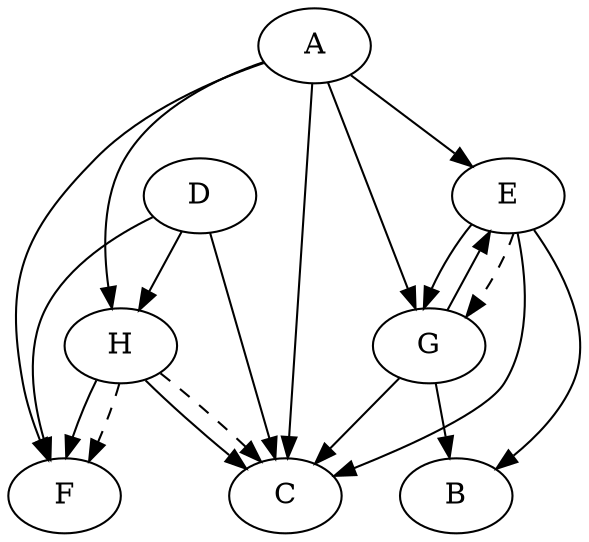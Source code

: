 digraph G {
A;
B;
C;
D;
E;
F;
G;
H;

E -> B;
G -> B;
A -> C;
D -> C;
E -> C;
G -> C;
H -> C;
A -> E;
G -> E;
A -> F;
D -> F;
H -> F;
A -> G;
E -> G;
A -> H;
D -> H;

H -> C[style = "dashed"];
H -> F[style = "dashed"];
E -> G[style = "dashed"];

}